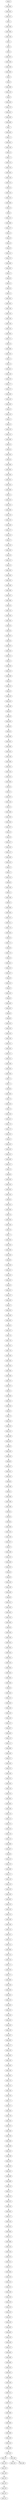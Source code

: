 digraph gen_geografico_500_dfs_r {
  nodo_425 -> nodo_342;
  nodo_184 -> nodo_189;
  nodo_375 -> nodo_200;
  nodo_85 -> nodo_183;
  nodo_488 -> nodo_233;
  nodo_264 -> nodo_270;
  nodo_434 -> nodo_147;
  nodo_455 -> nodo_408;
  nodo_73 -> nodo_68;
  nodo_157 -> nodo_414;
  nodo_376 -> nodo_120;
  nodo_240 -> nodo_244;
  nodo_28 -> nodo_32;
  nodo_239 -> nodo_236;
  nodo_75 -> nodo_324;
  nodo_320 -> nodo_326;
  nodo_359 -> nodo_84;
  nodo_128 -> nodo_275;
  nodo_43 -> nodo_418;
  nodo_197 -> nodo_457;
  nodo_98 -> nodo_213;
  nodo_216 -> nodo_222;
  nodo_392 -> nodo_140;
  nodo_456 -> nodo_458;
  nodo_127 -> nodo_129;
  nodo_29 -> nodo_399;
  nodo_112 -> nodo_372;
  nodo_480 -> nodo_226;
  nodo_279 -> nodo_152;
  nodo_165 -> nodo_83;
  nodo_439 -> nodo_426;
  nodo_208 -> nodo_382;
  nodo_496 -> nodo_497;
  nodo_130 -> nodo_1;
  nodo_269 -> nodo_10;
  nodo_42 -> nodo_406;
  nodo_27 -> nodo_28;
  nodo_248 -> nodo_243;
  nodo_232 -> nodo_204;
  nodo_360 -> nodo_99;
  nodo_199 -> nodo_188;
  nodo_37 -> nodo_162;
  nodo_409 -> nodo_310;
  nodo_91 -> nodo_346;
  nodo_49 -> nodo_50;
  nodo_472 -> nodo_235;
  nodo_263 -> nodo_128;
  nodo_367 -> nodo_450;
  nodo_120 -> nodo_374;
  nodo_224 -> nodo_225;
  nodo_346 -> nodo_199;
  nodo_272 -> nodo_268;
  nodo_304 -> nodo_307;
  nodo_233 -> nodo_487;
  nodo_151 -> nodo_156;
  nodo_417 -> nodo_428;
  nodo_383 -> nodo_127;
  nodo_183 -> nodo_343;
  nodo_361 -> nodo_105;
  nodo_490 -> nodo_496;
  nodo_52 -> nodo_57;
  nodo_135 -> nodo_393;
  nodo_371 -> nodo_193;
  nodo_399 -> nodo_395;
  nodo_50 -> nodo_308;
  nodo_397 -> nodo_38;
  nodo_36 -> nodo_397;
  nodo_329 -> nodo_180;
  nodo_405 -> nodo_95;
  nodo_255 -> nodo_252;
  nodo_378 -> nodo_177;
  nodo_391 -> nodo_136;
  nodo_76 -> nodo_329;
  nodo_377 -> nodo_480;
  nodo_206 -> nodo_203;
  nodo_489 -> nodo_239;
  nodo_241 -> nodo_251;
  nodo_273 -> nodo_278;
  nodo_190 -> nodo_371;
  nodo_129 -> nodo_392;
  nodo_145 -> nodo_280;
  nodo_207 -> nodo_121;
  nodo_83 -> nodo_422;
  nodo_345 -> nodo_336;
  nodo_181 -> nodo_438;
  nodo_59 -> nodo_315;
  nodo_26 -> nodo_22;
  nodo_134 -> nodo_132;
  nodo_282 -> nodo_27;
  nodo_271 -> nodo_16;
  nodo_403 -> nodo_148;
  nodo_385 -> nodo_5;
  nodo_223 -> nodo_215;
  nodo_20 -> nodo_141;
  nodo_278 -> nodo_263;
  nodo_238 -> nodo_234;
  nodo_159 -> nodo_321;
  nodo_473 -> nodo_221;
  nodo_164 -> nodo_421;
  nodo_495 -> nodo_486;
  nodo_4 -> nodo_267;
  nodo_53 -> nodo_56;
  nodo_217 -> nodo_474;
  nodo_99 -> nodo_356;
  nodo_256 -> nodo_259;
  nodo_416 -> nodo_411;
  nodo_384 -> nodo_262;
  nodo_351 -> nodo_463;
  nodo_15 -> nodo_18;
  nodo_152 -> nodo_288;
  nodo_410 -> nodo_291;
  nodo_147 -> nodo_409;
  nodo_440 -> nodo_442;
  nodo_198 -> nodo_114;
  nodo_421 -> nodo_174;
  nodo_47 -> nodo_297;
  nodo_143 -> nodo_21;
  nodo_66 -> nodo_323;
  nodo_93 -> nodo_80;
  nodo_172 -> nodo_332;
  nodo_262 -> nodo_257;
  nodo_498 -> nodo_240;
  nodo_398 -> nodo_40;
  nodo_117 -> nodo_478;
  nodo_437 -> nodo_59;
  nodo_300 -> nodo_45;
  nodo_254 -> nodo_253;
  nodo_61 -> nodo_435;
  nodo_106 -> nodo_375;
  nodo_162 -> nodo_294;
  nodo_110 -> nodo_112;
  nodo_302 -> nodo_306;
  nodo_354 -> nodo_348;
  nodo_281 -> nodo_455;
  nodo_175 -> nodo_433;
  nodo_226 -> nodo_230;
  nodo_202 -> nodo_461;
  nodo_55 -> nodo_171;
  nodo_178 -> nodo_185;
  nodo_174 -> nodo_172;
  nodo_418 -> nodo_424;
  nodo_125 -> nodo_218;
  nodo_402 -> nodo_403;
  nodo_146 -> nodo_276;
  nodo_295 -> nodo_413;
  nodo_290 -> nodo_281;
  nodo_298 -> nodo_289;
  nodo_274 -> nodo_396;
  nodo_413 -> nodo_296;
  nodo_344 -> nodo_82;
  nodo_319 -> nodo_159;
  nodo_92 -> nodo_93;
  nodo_180 -> nodo_78;
  nodo_149 -> nodo_381;
  nodo_317 -> nodo_312;
  nodo_102 -> nodo_100;
  nodo_474 -> nodo_475;
  nodo_249 -> nodo_255;
  nodo_374 -> nodo_109;
  nodo_35 -> nodo_284;
  nodo_60 -> nodo_160;
  nodo_71 -> nodo_69;
  nodo_328 -> nodo_163;
  nodo_404 -> nodo_149;
  nodo_7 -> nodo_265;
  nodo_169 -> nodo_46;
  nodo_168 -> nodo_320;
  nodo_30 -> nodo_36;
  nodo_355 -> nodo_363;
  nodo_277 -> nodo_272;
  nodo_136 -> nodo_13;
  nodo_285 -> nodo_30;
  nodo_82 -> nodo_75;
  nodo_287 -> nodo_416;
  nodo_246 -> nodo_247;
  nodo_131 -> nodo_388;
  nodo_454 -> nodo_205;
  nodo_330 -> nodo_441;
  nodo_19 -> nodo_20;
  nodo_105 -> nodo_364;
  nodo_211 -> nodo_468;
  nodo_218 -> nodo_473;
  nodo_296 -> nodo_44;
  nodo_187 -> nodo_429;
  nodo_118 -> nodo_115;
  nodo_447 -> nodo_448;
  nodo_225 -> nodo_481;
  nodo_96 -> nodo_351;
  nodo_94 -> nodo_90;
  nodo_111 -> nodo_366;
  nodo_18 -> nodo_19;
  nodo_343 -> nodo_88;
  nodo_469 -> nodo_466;
  nodo_294 -> nodo_39;
  nodo_41 -> nodo_295;
  nodo_426 -> nodo_345;
  nodo_11 -> nodo_391;
  nodo_283 -> nodo_29;
  nodo_333 -> nodo_165;
  nodo_153 -> nodo_155;
  nodo_144 -> nodo_42;
  nodo_40 -> nodo_142;
  nodo_352 -> nodo_94;
  nodo_247 -> nodo_495;
  nodo_72 -> nodo_71;
  nodo_332 -> nodo_61;
  nodo_460 -> nodo_341;
  nodo_67 -> nodo_309;
  nodo_39 -> nodo_412;
  nodo_253 -> nodo_249;
  nodo_104 -> nodo_107;
  nodo_192 -> nodo_12;
  nodo_368 -> nodo_467;
  nodo_231 -> nodo_238;
  nodo_353 -> nodo_360;
  nodo_310 -> nodo_52;
  nodo_482 -> nodo_477;
  nodo_166 -> nodo_67;
  nodo_34 -> nodo_283;
  nodo_431 -> nodo_313;
  nodo_449 -> nodo_157;
  nodo_457 -> nodo_81;
  nodo_347 -> nodo_331;
  nodo_189 -> nodo_349;
  nodo_81 -> nodo_460;
  nodo_318 -> nodo_319;
  nodo_219 -> nodo_476;
  nodo_414 -> nodo_37;
  nodo_6 -> nodo_386;
  nodo_260 -> nodo_389;
  nodo_148 -> nodo_150;
  nodo_210 -> nodo_118;
  nodo_195 -> nodo_456;
  nodo_90 -> nodo_184;
  nodo_369 -> nodo_471;
  nodo_481 -> nodo_228;
  nodo_382 -> nodo_376;
  nodo_68 -> nodo_328;
  nodo_428 -> nodo_178;
  nodo_119 -> nodo_370;
  nodo_497 -> nodo_499;
  nodo_103 -> nodo_104;
  nodo_126 -> nodo_387;
  nodo_331 -> nodo_432;
  nodo_188 -> nodo_92;
  nodo_297 -> nodo_144;
  nodo_167 -> nodo_311;
  nodo_303 -> nodo_304;
  nodo_312 -> nodo_168;
  nodo_203 -> nodo_202;
  nodo_475 -> nodo_220;
  nodo_62 -> nodo_182;
  nodo_109 -> nodo_198;
  nodo_132 -> nodo_269;
  nodo_9 -> nodo_131;
  nodo_139 -> nodo_138;
  nodo_252 -> nodo_250;
  nodo_412 -> nodo_35;
  nodo_100 -> nodo_357;
  nodo_10 -> nodo_9;
  nodo_89 -> nodo_196;
  nodo_87 -> nodo_354;
  nodo_63 -> nodo_201;
  nodo_276 -> nodo_277;
  nodo_324 -> nodo_325;
  nodo_244 -> nodo_248;
  nodo_31 -> nodo_410;
  nodo_25 -> nodo_143;
  nodo_160 -> nodo_51;
  nodo_194 -> nodo_103;
  nodo_204 -> nodo_454;
  nodo_275 -> nodo_24;
  nodo_2 -> nodo_258;
  nodo_17 -> nodo_273;
  nodo_388 -> nodo_137;
  nodo_171 -> nodo_58;
  nodo_316 -> nodo_322;
  nodo_342 -> nodo_63;
  nodo_484 -> nodo_223;
  nodo_97 -> nodo_186;
  nodo_396 -> nodo_282;
  nodo_381 -> nodo_170;
  nodo_445 -> nodo_365;
  nodo_107 -> nodo_367;
  nodo_468 -> nodo_125;
  nodo_350 -> nodo_194;
  nodo_220 -> nodo_482;
  nodo_307 -> nodo_53;
  nodo_33 -> nodo_34;
  nodo_485 -> nodo_483;
  nodo_476 -> nodo_208;
  nodo_80 -> nodo_459;
  nodo_407 -> nodo_398;
  nodo_185 -> nodo_447;
  nodo_182 -> nodo_64;
  nodo_205 -> nodo_126;
  nodo_161 -> nodo_43;
  nodo_70 -> nodo_419;
  nodo_341 -> nodo_344;
  nodo_380 -> nodo_122;
  nodo_261 -> nodo_260;
  nodo_356 -> nodo_209;
  nodo_467 -> nodo_98;
  nodo_124 -> nodo_117;
  nodo_470 -> nodo_369;
  nodo_452 -> nodo_206;
  nodo_379 -> nodo_498;
  nodo_95 -> nodo_337;
  nodo_461 -> nodo_469;
  nodo_292 -> nodo_298;
  nodo_268 -> nodo_145;
  nodo_289 -> nodo_407;
  nodo_311 -> nodo_175;
  nodo_212 -> nodo_380;
  nodo_235 -> nodo_237;
  nodo_58 -> nodo_173;
  nodo_156 -> nodo_378;
  nodo_427 -> nodo_434;
  nodo_433 -> nodo_55;
  nodo_22 -> nodo_402;
  nodo_54 -> nodo_431;
  nodo_24 -> nodo_134;
  nodo_432 -> nodo_89;
  nodo_155 -> nodo_449;
  nodo_462 -> nodo_353;
  nodo_227 -> nodo_484;
  nodo_141 -> nodo_274;
  nodo_21 -> nodo_23;
  nodo_101 -> nodo_350;
  nodo_123 -> nodo_492;
  nodo_291 -> nodo_286;
  nodo_154 -> nodo_415;
  nodo_323 -> nodo_318;
  nodo_325 -> nodo_181;
  nodo_483 -> nodo_229;
  nodo_8 -> nodo_264;
  nodo_5 -> nodo_6;
  nodo_213 -> nodo_470;
  nodo_74 -> nodo_164;
  nodo_138 -> nodo_135;
  nodo_400 -> nodo_70;
  nodo_340 -> nodo_86;
  nodo_373 -> nodo_106;
  nodo_499 -> nodo_379;
  nodo_48 -> nodo_305;
  nodo_32 -> nodo_26;
  nodo_372 -> nodo_210;
  nodo_448 -> nodo_195;
  nodo_137 -> nodo_15;
  nodo_265 -> nodo_11;
  nodo_69 -> nodo_400;
  nodo_411 -> nodo_41;
  nodo_230 -> nodo_491;
  nodo_267 -> nodo_256;
  nodo_79 -> nodo_176;
  nodo_228 -> nodo_485;
  nodo_116 -> nodo_219;
  nodo_88 -> nodo_347;
  nodo_390 -> nodo_130;
  nodo_234 -> nodo_479;
  nodo_176 -> nodo_451;
  nodo_284 -> nodo_394;
  nodo_339 -> nodo_76;
  nodo_478 -> nodo_377;
  nodo_77 -> nodo_334;
  nodo_477 -> nodo_216;
  nodo_133 -> nodo_8;
  nodo_466 -> nodo_214;
  nodo_250 -> nodo_241;
  nodo_121 -> nodo_212;
  nodo_334 -> nodo_335;
  nodo_258 -> nodo_390;
  nodo_299 -> nodo_301;
  nodo_386 -> nodo_133;
  nodo_362 -> nodo_465;
  nodo_222 -> nodo_464;
  nodo_179 -> nodo_439;
  nodo_322 -> nodo_436;
  nodo_471 -> nodo_116;
  nodo_270 -> nodo_261;
  nodo_443 -> nodo_101;
  nodo_458 -> nodo_452;
  nodo_406 -> nodo_303;
  nodo_438 -> nodo_453;
  nodo_395 -> nodo_290;
  nodo_327 -> nodo_73;
  nodo_170 -> nodo_151;
  nodo_3 -> nodo_4;
  nodo_419 -> nodo_74;
  nodo_286 -> nodo_153;
  nodo_348 -> nodo_405;
  nodo_338 -> nodo_340;
  nodo_0 -> nodo_384;
  nodo_196 -> nodo_91;
  nodo_370 -> nodo_362;
  nodo_453 -> nodo_85;
  nodo_408 -> nodo_31;
  nodo_349 -> nodo_96;
  nodo_306 -> nodo_423;
  nodo_142 -> nodo_293;
  nodo_463 -> nodo_462;
  nodo_193 -> nodo_373;
  nodo_113 -> nodo_111;
  nodo_56 -> nodo_427;
  nodo_65 -> nodo_66;
  nodo_491 -> nodo_123;
  nodo_309 -> nodo_430;
  nodo_242 -> nodo_254;
  nodo_158 -> nodo_299;
  nodo_84 -> nodo_443;
  nodo_305 -> nodo_49;
  nodo_321 -> nodo_420;
  nodo_424 -> nodo_169;
  nodo_415 -> nodo_300;
  nodo_122 -> nodo_124;
  nodo_150 -> nodo_139;
  nodo_229 -> nodo_246;
  nodo_186 -> nodo_191;
  nodo_64 -> nodo_440;
  nodo_387 -> nodo_383;
  nodo_221 -> nodo_227;
  nodo_326 -> nodo_72;
  nodo_357 -> nodo_97;
  nodo_280 -> nodo_25;
  nodo_459 -> nodo_102;
  nodo_293 -> nodo_285;
  nodo_422 -> nodo_339;
  nodo_215 -> nodo_231;
  nodo_243 -> nodo_242;
  nodo_435 -> nodo_316;
  nodo_288 -> nodo_33;
  nodo_365 -> nodo_359;
  nodo_237 -> nodo_490;
  nodo_335 -> nodo_338;
  nodo_46 -> nodo_48;
  nodo_16 -> nodo_266;
  nodo_313 -> nodo_437;
  nodo_38 -> nodo_287;
  nodo_430 -> nodo_167;
  nodo_209 -> nodo_355;
  nodo_446 -> nodo_197;
  nodo_1 -> nodo_3;
  nodo_450 -> nodo_113;
  nodo_479 -> nodo_224;
  nodo_13 -> nodo_17;
  nodo_44 -> nodo_161;
  nodo_420 -> nodo_317;
  nodo_444 -> nodo_361;
  nodo_364 -> nodo_445;
  nodo_465 -> nodo_108;
  nodo_487 -> nodo_489;
  nodo_259 -> nodo_385;
  nodo_394 -> nodo_292;
  nodo_308 -> nodo_302;
  nodo_315 -> nodo_62;
  nodo_441 -> nodo_425;
  nodo_114 -> nodo_207;
  nodo_337 -> nodo_79;
  nodo_86 -> nodo_330;
  nodo_200 -> nodo_119;
  nodo_14 -> nodo_401;
  nodo_493 -> nodo_245;
  nodo_51 -> nodo_166;
  nodo_336 -> nodo_446;
  nodo_389 -> nodo_7;
  nodo_393 -> nodo_271;
  nodo_236 -> nodo_472;
  nodo_12 -> nodo_14;
  nodo_115 -> nodo_368;
  nodo_314 -> nodo_60;
  nodo_429 -> nodo_87;
  nodo_191 -> nodo_358;
  nodo_366 -> nodo_190;
  nodo_23 -> nodo_279;
  nodo_423 -> nodo_158;
  nodo_57 -> nodo_314;
  nodo_201 -> nodo_187;
  nodo_363 -> nodo_444;
  nodo_442 -> nodo_65;
  nodo_493 -> nodo_494;
  nodo_257 -> nodo_2;
  nodo_78 -> nodo_77;
  nodo_486 -> nodo_488;
  nodo_436 -> nodo_327;
  nodo_301 -> nodo_154;
  nodo_401 -> nodo_146;
  nodo_358 -> nodo_352;
  nodo_492 -> nodo_232;
  nodo_173 -> nodo_54;
  nodo_243 -> nodo_493;
  nodo_108 -> nodo_110;
  nodo_177 -> nodo_417;
  nodo_163 -> nodo_333;
  nodo_214 -> nodo_217;
  nodo_45 -> nodo_47;
  nodo_451 -> nodo_179;
  nodo_464 -> nodo_211;
  nodo_140 -> nodo_404;
  nodo_266 -> nodo_192;
}